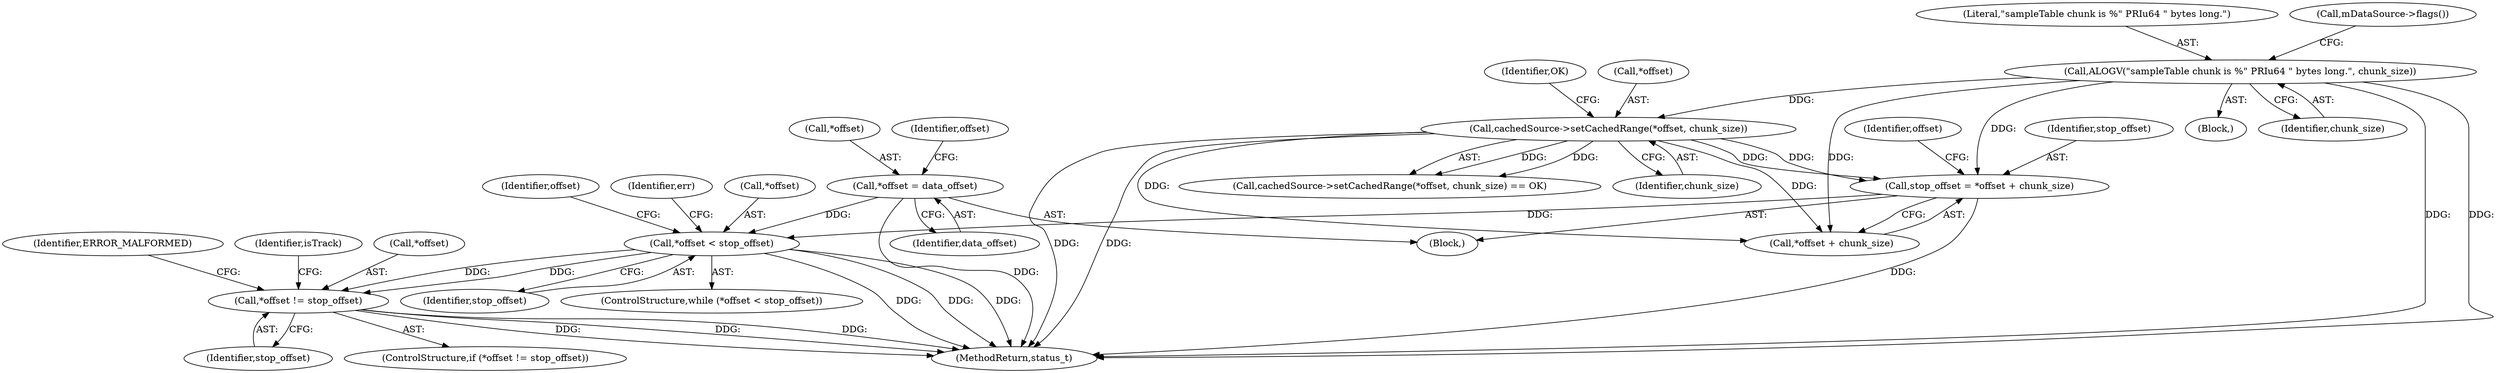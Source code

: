 digraph "0_Android_e7142a0703bc93f75e213e96ebc19000022afed9@pointer" {
"1000532" [label="(Call,*offset != stop_offset)"];
"1000511" [label="(Call,*offset < stop_offset)"];
"1000506" [label="(Call,*offset = data_offset)"];
"1000500" [label="(Call,stop_offset = *offset + chunk_size)"];
"1000421" [label="(Call,cachedSource->setCachedRange(*offset, chunk_size))"];
"1000404" [label="(Call,ALOGV(\"sampleTable chunk is %\" PRIu64 \" bytes long.\", chunk_size))"];
"1000509" [label="(Identifier,data_offset)"];
"1000420" [label="(Call,cachedSource->setCachedRange(*offset, chunk_size) == OK)"];
"1000424" [label="(Identifier,chunk_size)"];
"1000540" [label="(Identifier,isTrack)"];
"1000425" [label="(Identifier,OK)"];
"1000403" [label="(Block,)"];
"1000404" [label="(Call,ALOGV(\"sampleTable chunk is %\" PRIu64 \" bytes long.\", chunk_size))"];
"1000506" [label="(Call,*offset = data_offset)"];
"1000507" [label="(Call,*offset)"];
"1000508" [label="(Identifier,offset)"];
"1000405" [label="(Literal,\"sampleTable chunk is %\" PRIu64 \" bytes long.\")"];
"1000532" [label="(Call,*offset != stop_offset)"];
"1000533" [label="(Call,*offset)"];
"1000514" [label="(Identifier,stop_offset)"];
"1000535" [label="(Identifier,stop_offset)"];
"1000511" [label="(Call,*offset < stop_offset)"];
"1000409" [label="(Call,mDataSource->flags())"];
"1000512" [label="(Call,*offset)"];
"1000422" [label="(Call,*offset)"];
"1000501" [label="(Identifier,stop_offset)"];
"1000406" [label="(Identifier,chunk_size)"];
"1000421" [label="(Call,cachedSource->setCachedRange(*offset, chunk_size))"];
"1003275" [label="(MethodReturn,status_t)"];
"1000534" [label="(Identifier,offset)"];
"1000513" [label="(Identifier,offset)"];
"1000500" [label="(Call,stop_offset = *offset + chunk_size)"];
"1000502" [label="(Call,*offset + chunk_size)"];
"1000518" [label="(Identifier,err)"];
"1000375" [label="(Block,)"];
"1000510" [label="(ControlStructure,while (*offset < stop_offset))"];
"1000538" [label="(Identifier,ERROR_MALFORMED)"];
"1000531" [label="(ControlStructure,if (*offset != stop_offset))"];
"1000532" -> "1000531"  [label="AST: "];
"1000532" -> "1000535"  [label="CFG: "];
"1000533" -> "1000532"  [label="AST: "];
"1000535" -> "1000532"  [label="AST: "];
"1000538" -> "1000532"  [label="CFG: "];
"1000540" -> "1000532"  [label="CFG: "];
"1000532" -> "1003275"  [label="DDG: "];
"1000532" -> "1003275"  [label="DDG: "];
"1000532" -> "1003275"  [label="DDG: "];
"1000511" -> "1000532"  [label="DDG: "];
"1000511" -> "1000532"  [label="DDG: "];
"1000511" -> "1000510"  [label="AST: "];
"1000511" -> "1000514"  [label="CFG: "];
"1000512" -> "1000511"  [label="AST: "];
"1000514" -> "1000511"  [label="AST: "];
"1000518" -> "1000511"  [label="CFG: "];
"1000534" -> "1000511"  [label="CFG: "];
"1000511" -> "1003275"  [label="DDG: "];
"1000511" -> "1003275"  [label="DDG: "];
"1000511" -> "1003275"  [label="DDG: "];
"1000506" -> "1000511"  [label="DDG: "];
"1000500" -> "1000511"  [label="DDG: "];
"1000506" -> "1000375"  [label="AST: "];
"1000506" -> "1000509"  [label="CFG: "];
"1000507" -> "1000506"  [label="AST: "];
"1000509" -> "1000506"  [label="AST: "];
"1000513" -> "1000506"  [label="CFG: "];
"1000506" -> "1003275"  [label="DDG: "];
"1000500" -> "1000375"  [label="AST: "];
"1000500" -> "1000502"  [label="CFG: "];
"1000501" -> "1000500"  [label="AST: "];
"1000502" -> "1000500"  [label="AST: "];
"1000508" -> "1000500"  [label="CFG: "];
"1000500" -> "1003275"  [label="DDG: "];
"1000421" -> "1000500"  [label="DDG: "];
"1000421" -> "1000500"  [label="DDG: "];
"1000404" -> "1000500"  [label="DDG: "];
"1000421" -> "1000420"  [label="AST: "];
"1000421" -> "1000424"  [label="CFG: "];
"1000422" -> "1000421"  [label="AST: "];
"1000424" -> "1000421"  [label="AST: "];
"1000425" -> "1000421"  [label="CFG: "];
"1000421" -> "1003275"  [label="DDG: "];
"1000421" -> "1003275"  [label="DDG: "];
"1000421" -> "1000420"  [label="DDG: "];
"1000421" -> "1000420"  [label="DDG: "];
"1000404" -> "1000421"  [label="DDG: "];
"1000421" -> "1000502"  [label="DDG: "];
"1000421" -> "1000502"  [label="DDG: "];
"1000404" -> "1000403"  [label="AST: "];
"1000404" -> "1000406"  [label="CFG: "];
"1000405" -> "1000404"  [label="AST: "];
"1000406" -> "1000404"  [label="AST: "];
"1000409" -> "1000404"  [label="CFG: "];
"1000404" -> "1003275"  [label="DDG: "];
"1000404" -> "1003275"  [label="DDG: "];
"1000404" -> "1000502"  [label="DDG: "];
}
